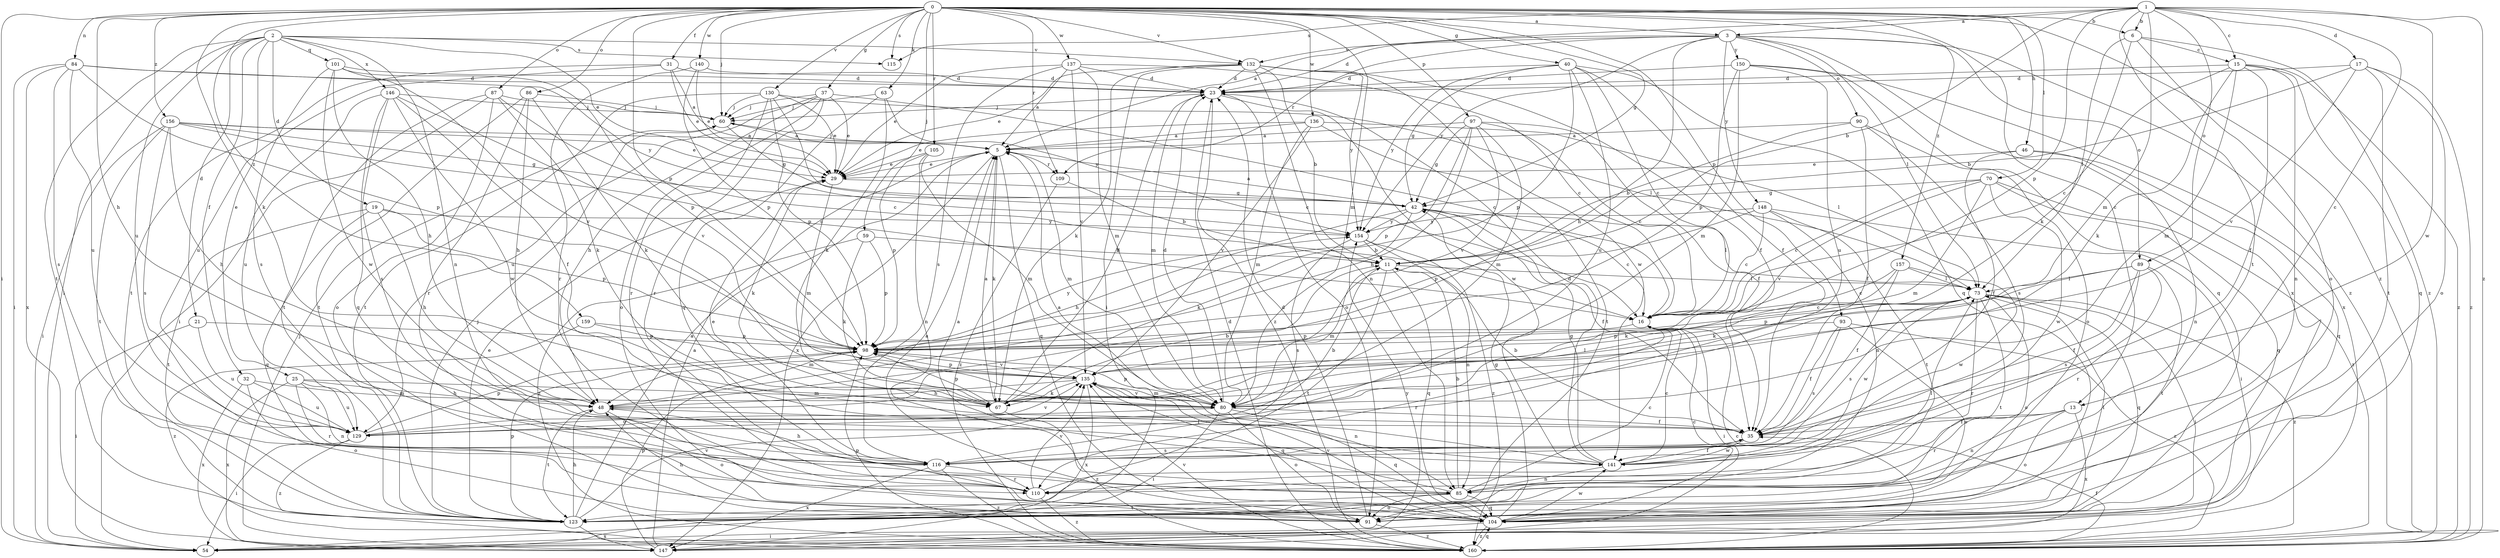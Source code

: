 strict digraph  {
0;
1;
2;
3;
5;
6;
11;
13;
15;
16;
17;
19;
21;
23;
25;
29;
31;
32;
35;
37;
40;
42;
46;
48;
54;
59;
60;
63;
67;
70;
73;
80;
84;
85;
86;
87;
89;
90;
91;
93;
97;
98;
101;
104;
105;
109;
110;
115;
116;
123;
129;
130;
132;
135;
136;
137;
140;
141;
146;
147;
148;
150;
154;
156;
157;
159;
160;
0 -> 3  [label=a];
0 -> 6  [label=b];
0 -> 13  [label=c];
0 -> 31  [label=f];
0 -> 37  [label=g];
0 -> 40  [label=g];
0 -> 42  [label=g];
0 -> 46  [label=h];
0 -> 48  [label=h];
0 -> 54  [label=i];
0 -> 59  [label=j];
0 -> 60  [label=j];
0 -> 63  [label=k];
0 -> 67  [label=k];
0 -> 70  [label=l];
0 -> 80  [label=m];
0 -> 84  [label=n];
0 -> 86  [label=o];
0 -> 87  [label=o];
0 -> 93  [label=p];
0 -> 97  [label=p];
0 -> 98  [label=p];
0 -> 105  [label=r];
0 -> 109  [label=r];
0 -> 115  [label=s];
0 -> 130  [label=v];
0 -> 132  [label=v];
0 -> 136  [label=w];
0 -> 137  [label=w];
0 -> 140  [label=w];
0 -> 156  [label=z];
0 -> 157  [label=z];
0 -> 159  [label=z];
0 -> 160  [label=z];
1 -> 3  [label=a];
1 -> 5  [label=a];
1 -> 6  [label=b];
1 -> 11  [label=b];
1 -> 13  [label=c];
1 -> 15  [label=c];
1 -> 17  [label=d];
1 -> 80  [label=m];
1 -> 89  [label=o];
1 -> 98  [label=p];
1 -> 115  [label=s];
1 -> 123  [label=t];
1 -> 141  [label=w];
1 -> 160  [label=z];
2 -> 19  [label=d];
2 -> 21  [label=d];
2 -> 25  [label=e];
2 -> 29  [label=e];
2 -> 32  [label=f];
2 -> 54  [label=i];
2 -> 85  [label=n];
2 -> 101  [label=q];
2 -> 115  [label=s];
2 -> 123  [label=t];
2 -> 129  [label=u];
2 -> 132  [label=v];
2 -> 146  [label=x];
3 -> 23  [label=d];
3 -> 48  [label=h];
3 -> 73  [label=l];
3 -> 89  [label=o];
3 -> 90  [label=o];
3 -> 109  [label=r];
3 -> 132  [label=v];
3 -> 147  [label=x];
3 -> 148  [label=y];
3 -> 150  [label=y];
3 -> 154  [label=y];
3 -> 160  [label=z];
5 -> 29  [label=e];
5 -> 60  [label=j];
5 -> 67  [label=k];
5 -> 80  [label=m];
5 -> 104  [label=q];
5 -> 109  [label=r];
5 -> 147  [label=x];
6 -> 15  [label=c];
6 -> 67  [label=k];
6 -> 73  [label=l];
6 -> 91  [label=o];
6 -> 160  [label=z];
11 -> 73  [label=l];
11 -> 80  [label=m];
11 -> 104  [label=q];
11 -> 123  [label=t];
13 -> 35  [label=f];
13 -> 85  [label=n];
13 -> 91  [label=o];
13 -> 110  [label=r];
13 -> 147  [label=x];
15 -> 16  [label=c];
15 -> 23  [label=d];
15 -> 35  [label=f];
15 -> 67  [label=k];
15 -> 80  [label=m];
15 -> 85  [label=n];
15 -> 104  [label=q];
15 -> 160  [label=z];
16 -> 54  [label=i];
16 -> 98  [label=p];
16 -> 110  [label=r];
17 -> 11  [label=b];
17 -> 23  [label=d];
17 -> 91  [label=o];
17 -> 123  [label=t];
17 -> 135  [label=v];
17 -> 160  [label=z];
19 -> 48  [label=h];
19 -> 98  [label=p];
19 -> 104  [label=q];
19 -> 123  [label=t];
19 -> 154  [label=y];
21 -> 54  [label=i];
21 -> 98  [label=p];
21 -> 129  [label=u];
23 -> 60  [label=j];
23 -> 80  [label=m];
23 -> 91  [label=o];
23 -> 141  [label=w];
23 -> 160  [label=z];
25 -> 48  [label=h];
25 -> 80  [label=m];
25 -> 85  [label=n];
25 -> 110  [label=r];
25 -> 129  [label=u];
25 -> 147  [label=x];
29 -> 42  [label=g];
29 -> 67  [label=k];
29 -> 80  [label=m];
31 -> 5  [label=a];
31 -> 23  [label=d];
31 -> 29  [label=e];
31 -> 123  [label=t];
31 -> 129  [label=u];
32 -> 80  [label=m];
32 -> 91  [label=o];
32 -> 129  [label=u];
32 -> 147  [label=x];
35 -> 11  [label=b];
35 -> 116  [label=s];
35 -> 141  [label=w];
37 -> 16  [label=c];
37 -> 29  [label=e];
37 -> 48  [label=h];
37 -> 60  [label=j];
37 -> 91  [label=o];
37 -> 110  [label=r];
37 -> 129  [label=u];
40 -> 16  [label=c];
40 -> 23  [label=d];
40 -> 35  [label=f];
40 -> 42  [label=g];
40 -> 98  [label=p];
40 -> 104  [label=q];
40 -> 129  [label=u];
40 -> 154  [label=y];
42 -> 5  [label=a];
42 -> 16  [label=c];
42 -> 35  [label=f];
42 -> 48  [label=h];
42 -> 67  [label=k];
42 -> 73  [label=l];
42 -> 154  [label=y];
46 -> 29  [label=e];
46 -> 35  [label=f];
46 -> 85  [label=n];
46 -> 104  [label=q];
48 -> 35  [label=f];
48 -> 73  [label=l];
48 -> 91  [label=o];
48 -> 123  [label=t];
59 -> 11  [label=b];
59 -> 67  [label=k];
59 -> 98  [label=p];
59 -> 160  [label=z];
60 -> 5  [label=a];
60 -> 42  [label=g];
63 -> 60  [label=j];
63 -> 67  [label=k];
63 -> 104  [label=q];
63 -> 154  [label=y];
67 -> 5  [label=a];
67 -> 11  [label=b];
67 -> 23  [label=d];
67 -> 98  [label=p];
67 -> 160  [label=z];
70 -> 16  [label=c];
70 -> 42  [label=g];
70 -> 80  [label=m];
70 -> 104  [label=q];
70 -> 135  [label=v];
70 -> 141  [label=w];
70 -> 160  [label=z];
73 -> 16  [label=c];
73 -> 54  [label=i];
73 -> 91  [label=o];
73 -> 98  [label=p];
73 -> 104  [label=q];
73 -> 110  [label=r];
73 -> 116  [label=s];
73 -> 123  [label=t];
73 -> 141  [label=w];
73 -> 160  [label=z];
80 -> 23  [label=d];
80 -> 35  [label=f];
80 -> 54  [label=i];
80 -> 91  [label=o];
80 -> 98  [label=p];
80 -> 104  [label=q];
80 -> 129  [label=u];
80 -> 135  [label=v];
84 -> 23  [label=d];
84 -> 54  [label=i];
84 -> 98  [label=p];
84 -> 116  [label=s];
84 -> 129  [label=u];
84 -> 147  [label=x];
84 -> 154  [label=y];
85 -> 5  [label=a];
85 -> 11  [label=b];
85 -> 16  [label=c];
85 -> 91  [label=o];
85 -> 104  [label=q];
85 -> 123  [label=t];
86 -> 48  [label=h];
86 -> 60  [label=j];
86 -> 67  [label=k];
86 -> 110  [label=r];
86 -> 123  [label=t];
87 -> 16  [label=c];
87 -> 54  [label=i];
87 -> 60  [label=j];
87 -> 67  [label=k];
87 -> 91  [label=o];
87 -> 123  [label=t];
89 -> 35  [label=f];
89 -> 67  [label=k];
89 -> 73  [label=l];
89 -> 110  [label=r];
89 -> 116  [label=s];
89 -> 123  [label=t];
90 -> 5  [label=a];
90 -> 11  [label=b];
90 -> 35  [label=f];
90 -> 91  [label=o];
90 -> 116  [label=s];
91 -> 5  [label=a];
91 -> 23  [label=d];
91 -> 48  [label=h];
91 -> 160  [label=z];
93 -> 35  [label=f];
93 -> 91  [label=o];
93 -> 98  [label=p];
93 -> 116  [label=s];
93 -> 160  [label=z];
97 -> 5  [label=a];
97 -> 16  [label=c];
97 -> 35  [label=f];
97 -> 42  [label=g];
97 -> 48  [label=h];
97 -> 80  [label=m];
97 -> 98  [label=p];
97 -> 135  [label=v];
98 -> 135  [label=v];
98 -> 154  [label=y];
101 -> 23  [label=d];
101 -> 48  [label=h];
101 -> 98  [label=p];
101 -> 116  [label=s];
101 -> 135  [label=v];
101 -> 141  [label=w];
104 -> 16  [label=c];
104 -> 42  [label=g];
104 -> 54  [label=i];
104 -> 73  [label=l];
104 -> 135  [label=v];
104 -> 141  [label=w];
104 -> 160  [label=z];
105 -> 29  [label=e];
105 -> 80  [label=m];
105 -> 85  [label=n];
105 -> 98  [label=p];
109 -> 11  [label=b];
109 -> 160  [label=z];
110 -> 73  [label=l];
110 -> 135  [label=v];
110 -> 160  [label=z];
116 -> 29  [label=e];
116 -> 48  [label=h];
116 -> 110  [label=r];
116 -> 147  [label=x];
116 -> 160  [label=z];
123 -> 5  [label=a];
123 -> 29  [label=e];
123 -> 48  [label=h];
123 -> 60  [label=j];
123 -> 98  [label=p];
123 -> 135  [label=v];
123 -> 147  [label=x];
129 -> 11  [label=b];
129 -> 54  [label=i];
129 -> 98  [label=p];
129 -> 135  [label=v];
129 -> 160  [label=z];
130 -> 16  [label=c];
130 -> 29  [label=e];
130 -> 60  [label=j];
130 -> 73  [label=l];
130 -> 98  [label=p];
130 -> 110  [label=r];
130 -> 123  [label=t];
132 -> 11  [label=b];
132 -> 23  [label=d];
132 -> 29  [label=e];
132 -> 35  [label=f];
132 -> 54  [label=i];
132 -> 67  [label=k];
132 -> 85  [label=n];
132 -> 141  [label=w];
132 -> 154  [label=y];
135 -> 48  [label=h];
135 -> 67  [label=k];
135 -> 80  [label=m];
135 -> 85  [label=n];
135 -> 98  [label=p];
135 -> 104  [label=q];
135 -> 147  [label=x];
136 -> 5  [label=a];
136 -> 29  [label=e];
136 -> 73  [label=l];
136 -> 80  [label=m];
136 -> 123  [label=t];
136 -> 135  [label=v];
137 -> 5  [label=a];
137 -> 16  [label=c];
137 -> 23  [label=d];
137 -> 29  [label=e];
137 -> 80  [label=m];
137 -> 116  [label=s];
137 -> 135  [label=v];
140 -> 23  [label=d];
140 -> 29  [label=e];
140 -> 98  [label=p];
140 -> 110  [label=r];
141 -> 5  [label=a];
141 -> 16  [label=c];
141 -> 23  [label=d];
141 -> 35  [label=f];
141 -> 42  [label=g];
141 -> 85  [label=n];
146 -> 35  [label=f];
146 -> 60  [label=j];
146 -> 104  [label=q];
146 -> 116  [label=s];
146 -> 129  [label=u];
146 -> 135  [label=v];
146 -> 141  [label=w];
147 -> 5  [label=a];
147 -> 60  [label=j];
147 -> 98  [label=p];
147 -> 154  [label=y];
148 -> 16  [label=c];
148 -> 54  [label=i];
148 -> 85  [label=n];
148 -> 98  [label=p];
148 -> 123  [label=t];
148 -> 154  [label=y];
150 -> 23  [label=d];
150 -> 80  [label=m];
150 -> 98  [label=p];
150 -> 104  [label=q];
150 -> 129  [label=u];
150 -> 147  [label=x];
154 -> 11  [label=b];
154 -> 85  [label=n];
154 -> 116  [label=s];
154 -> 160  [label=z];
156 -> 5  [label=a];
156 -> 16  [label=c];
156 -> 29  [label=e];
156 -> 42  [label=g];
156 -> 48  [label=h];
156 -> 54  [label=i];
156 -> 116  [label=s];
156 -> 123  [label=t];
157 -> 16  [label=c];
157 -> 35  [label=f];
157 -> 67  [label=k];
157 -> 73  [label=l];
157 -> 141  [label=w];
159 -> 80  [label=m];
159 -> 98  [label=p];
159 -> 160  [label=z];
160 -> 16  [label=c];
160 -> 23  [label=d];
160 -> 35  [label=f];
160 -> 98  [label=p];
160 -> 104  [label=q];
160 -> 135  [label=v];
}
